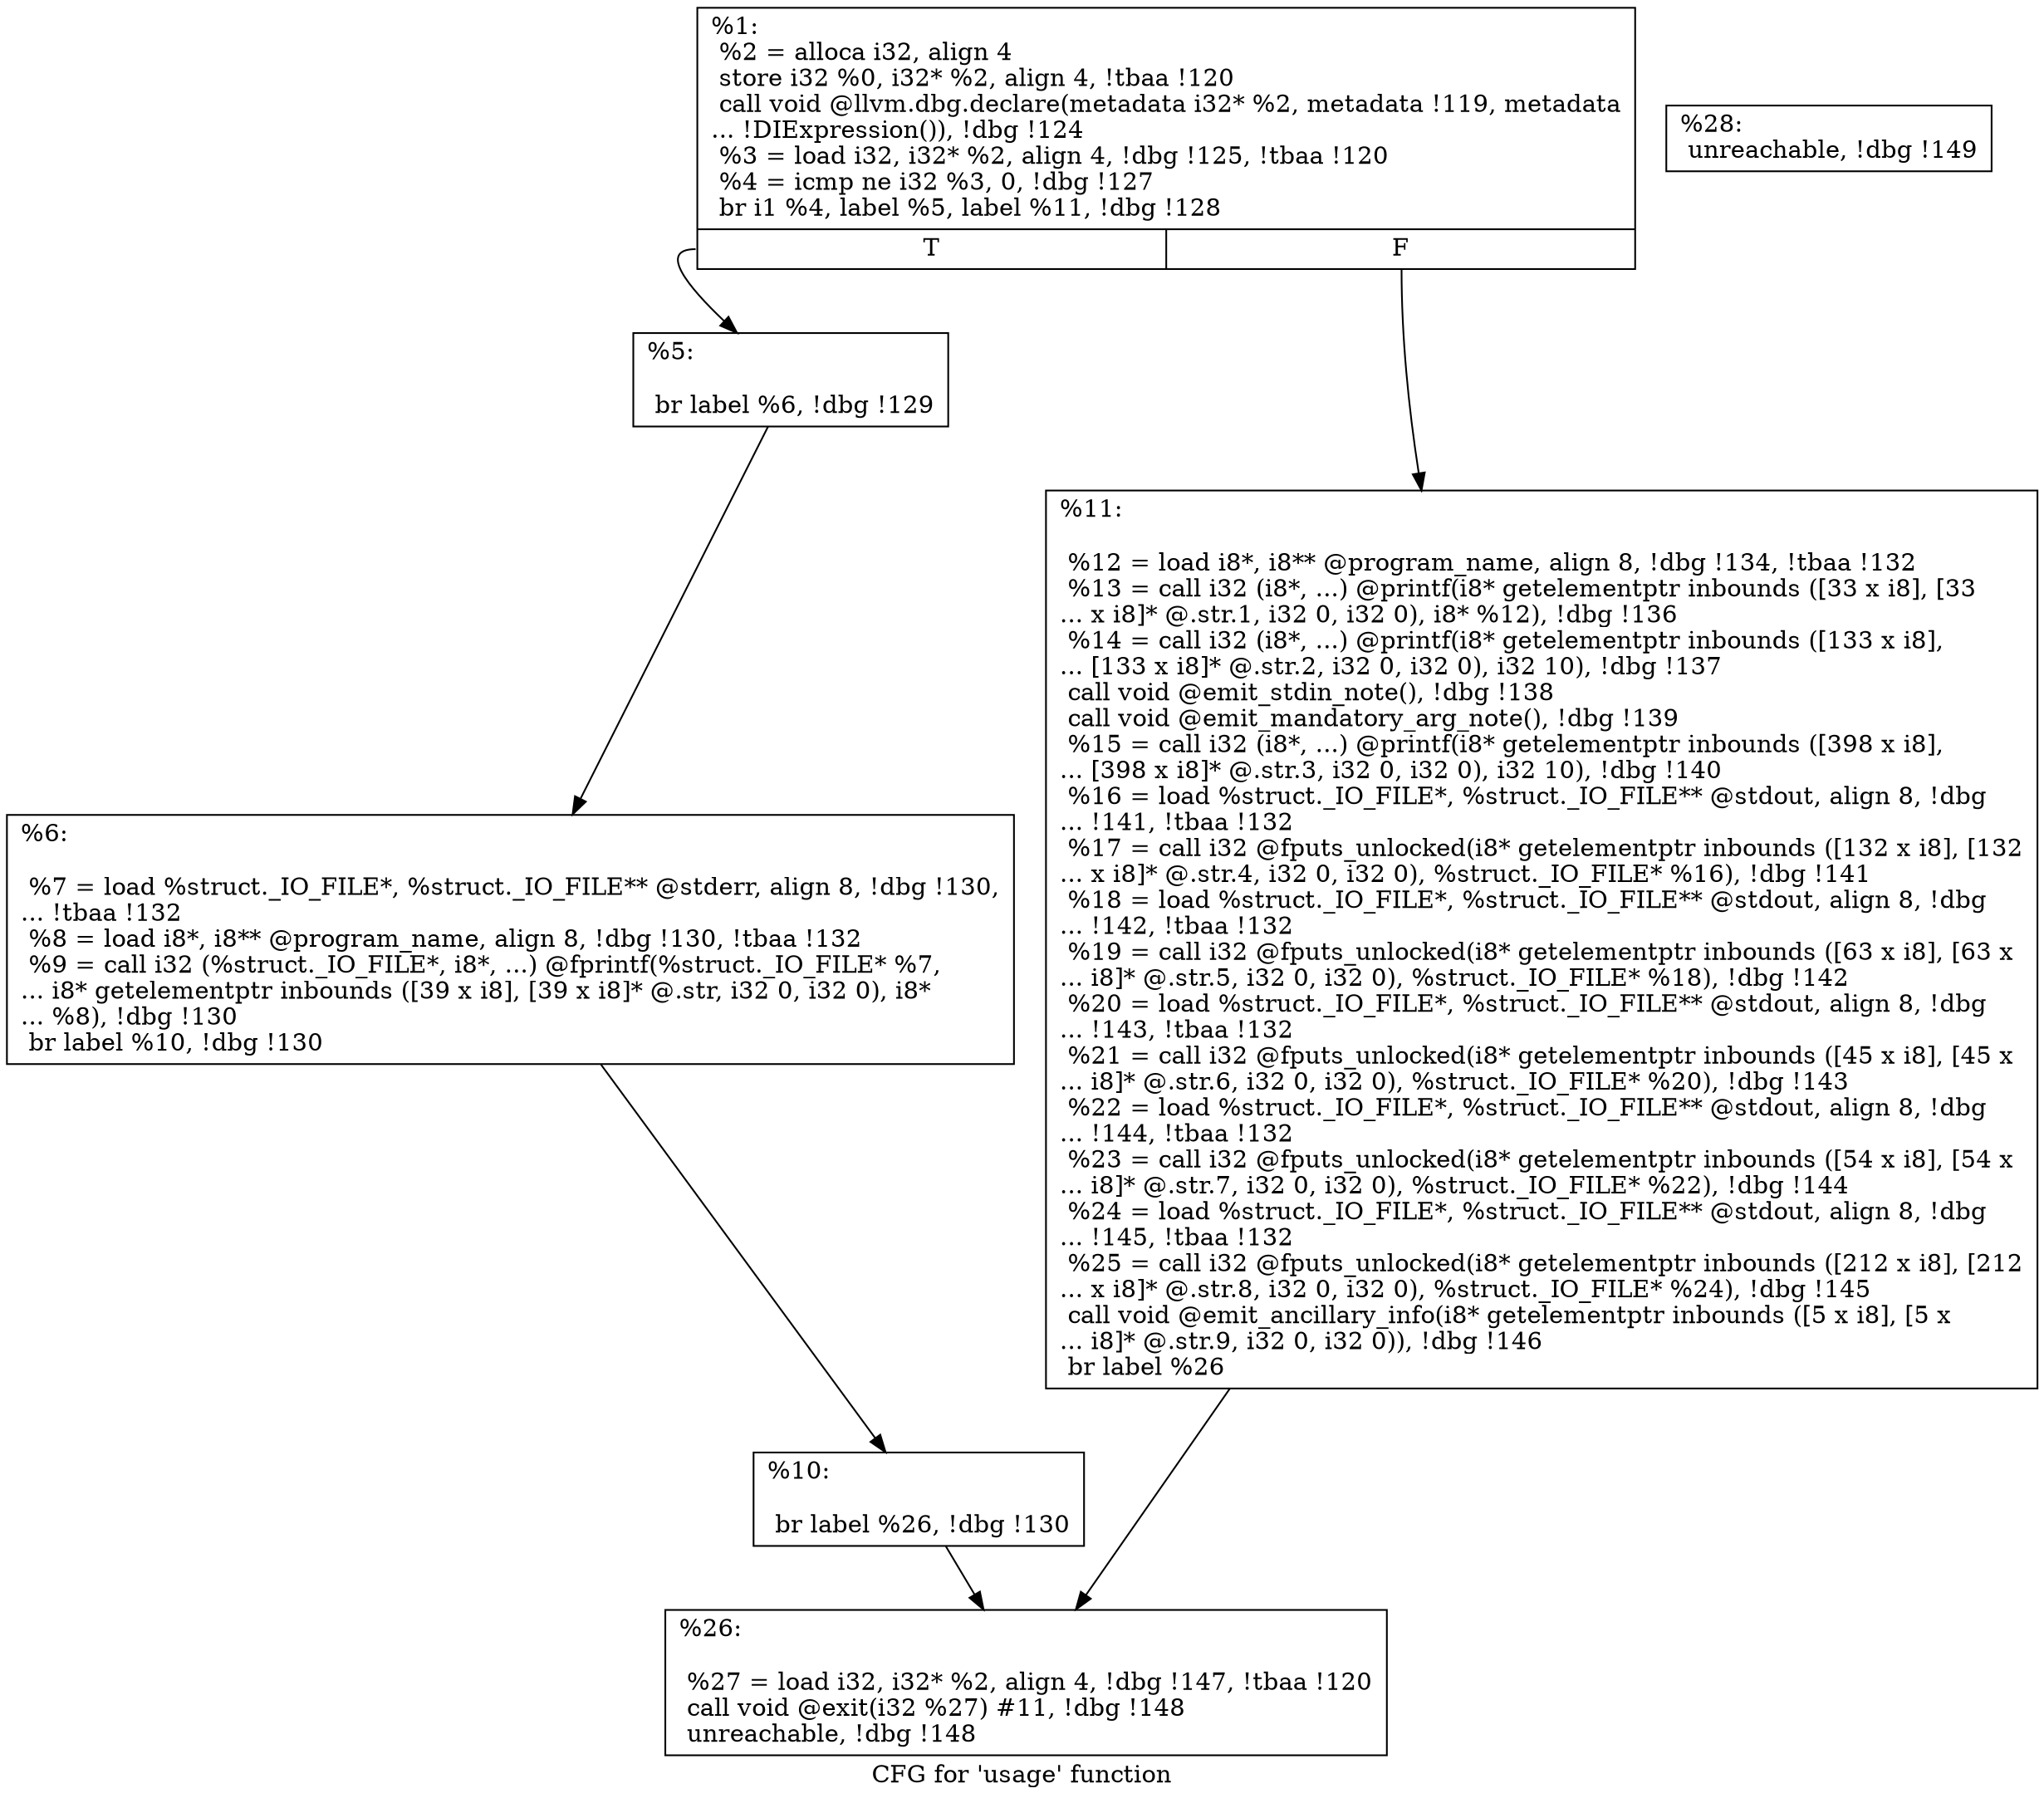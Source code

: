 digraph "CFG for 'usage' function" {
	label="CFG for 'usage' function";

	Node0xe302f0 [shape=record,label="{%1:\l  %2 = alloca i32, align 4\l  store i32 %0, i32* %2, align 4, !tbaa !120\l  call void @llvm.dbg.declare(metadata i32* %2, metadata !119, metadata\l... !DIExpression()), !dbg !124\l  %3 = load i32, i32* %2, align 4, !dbg !125, !tbaa !120\l  %4 = icmp ne i32 %3, 0, !dbg !127\l  br i1 %4, label %5, label %11, !dbg !128\l|{<s0>T|<s1>F}}"];
	Node0xe302f0:s0 -> Node0xe4b9e0;
	Node0xe302f0:s1 -> Node0xe4bad0;
	Node0xe4b9e0 [shape=record,label="{%5:\l\l  br label %6, !dbg !129\l}"];
	Node0xe4b9e0 -> Node0xe4ba30;
	Node0xe4ba30 [shape=record,label="{%6:\l\l  %7 = load %struct._IO_FILE*, %struct._IO_FILE** @stderr, align 8, !dbg !130,\l... !tbaa !132\l  %8 = load i8*, i8** @program_name, align 8, !dbg !130, !tbaa !132\l  %9 = call i32 (%struct._IO_FILE*, i8*, ...) @fprintf(%struct._IO_FILE* %7,\l... i8* getelementptr inbounds ([39 x i8], [39 x i8]* @.str, i32 0, i32 0), i8*\l... %8), !dbg !130\l  br label %10, !dbg !130\l}"];
	Node0xe4ba30 -> Node0xe4ba80;
	Node0xe4ba80 [shape=record,label="{%10:\l\l  br label %26, !dbg !130\l}"];
	Node0xe4ba80 -> Node0xe4bb20;
	Node0xe4bad0 [shape=record,label="{%11:\l\l  %12 = load i8*, i8** @program_name, align 8, !dbg !134, !tbaa !132\l  %13 = call i32 (i8*, ...) @printf(i8* getelementptr inbounds ([33 x i8], [33\l... x i8]* @.str.1, i32 0, i32 0), i8* %12), !dbg !136\l  %14 = call i32 (i8*, ...) @printf(i8* getelementptr inbounds ([133 x i8],\l... [133 x i8]* @.str.2, i32 0, i32 0), i32 10), !dbg !137\l  call void @emit_stdin_note(), !dbg !138\l  call void @emit_mandatory_arg_note(), !dbg !139\l  %15 = call i32 (i8*, ...) @printf(i8* getelementptr inbounds ([398 x i8],\l... [398 x i8]* @.str.3, i32 0, i32 0), i32 10), !dbg !140\l  %16 = load %struct._IO_FILE*, %struct._IO_FILE** @stdout, align 8, !dbg\l... !141, !tbaa !132\l  %17 = call i32 @fputs_unlocked(i8* getelementptr inbounds ([132 x i8], [132\l... x i8]* @.str.4, i32 0, i32 0), %struct._IO_FILE* %16), !dbg !141\l  %18 = load %struct._IO_FILE*, %struct._IO_FILE** @stdout, align 8, !dbg\l... !142, !tbaa !132\l  %19 = call i32 @fputs_unlocked(i8* getelementptr inbounds ([63 x i8], [63 x\l... i8]* @.str.5, i32 0, i32 0), %struct._IO_FILE* %18), !dbg !142\l  %20 = load %struct._IO_FILE*, %struct._IO_FILE** @stdout, align 8, !dbg\l... !143, !tbaa !132\l  %21 = call i32 @fputs_unlocked(i8* getelementptr inbounds ([45 x i8], [45 x\l... i8]* @.str.6, i32 0, i32 0), %struct._IO_FILE* %20), !dbg !143\l  %22 = load %struct._IO_FILE*, %struct._IO_FILE** @stdout, align 8, !dbg\l... !144, !tbaa !132\l  %23 = call i32 @fputs_unlocked(i8* getelementptr inbounds ([54 x i8], [54 x\l... i8]* @.str.7, i32 0, i32 0), %struct._IO_FILE* %22), !dbg !144\l  %24 = load %struct._IO_FILE*, %struct._IO_FILE** @stdout, align 8, !dbg\l... !145, !tbaa !132\l  %25 = call i32 @fputs_unlocked(i8* getelementptr inbounds ([212 x i8], [212\l... x i8]* @.str.8, i32 0, i32 0), %struct._IO_FILE* %24), !dbg !145\l  call void @emit_ancillary_info(i8* getelementptr inbounds ([5 x i8], [5 x\l... i8]* @.str.9, i32 0, i32 0)), !dbg !146\l  br label %26\l}"];
	Node0xe4bad0 -> Node0xe4bb20;
	Node0xe4bb20 [shape=record,label="{%26:\l\l  %27 = load i32, i32* %2, align 4, !dbg !147, !tbaa !120\l  call void @exit(i32 %27) #11, !dbg !148\l  unreachable, !dbg !148\l}"];
	Node0xe4bb70 [shape=record,label="{%28:                                                  \l  unreachable, !dbg !149\l}"];
}
